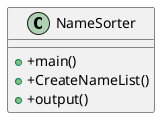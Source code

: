 @startuml
'https://plantuml.com/class-diagram

class NameSorter
{
    + +main()
    + +CreateNameList()
    + +output()
}

@enduml